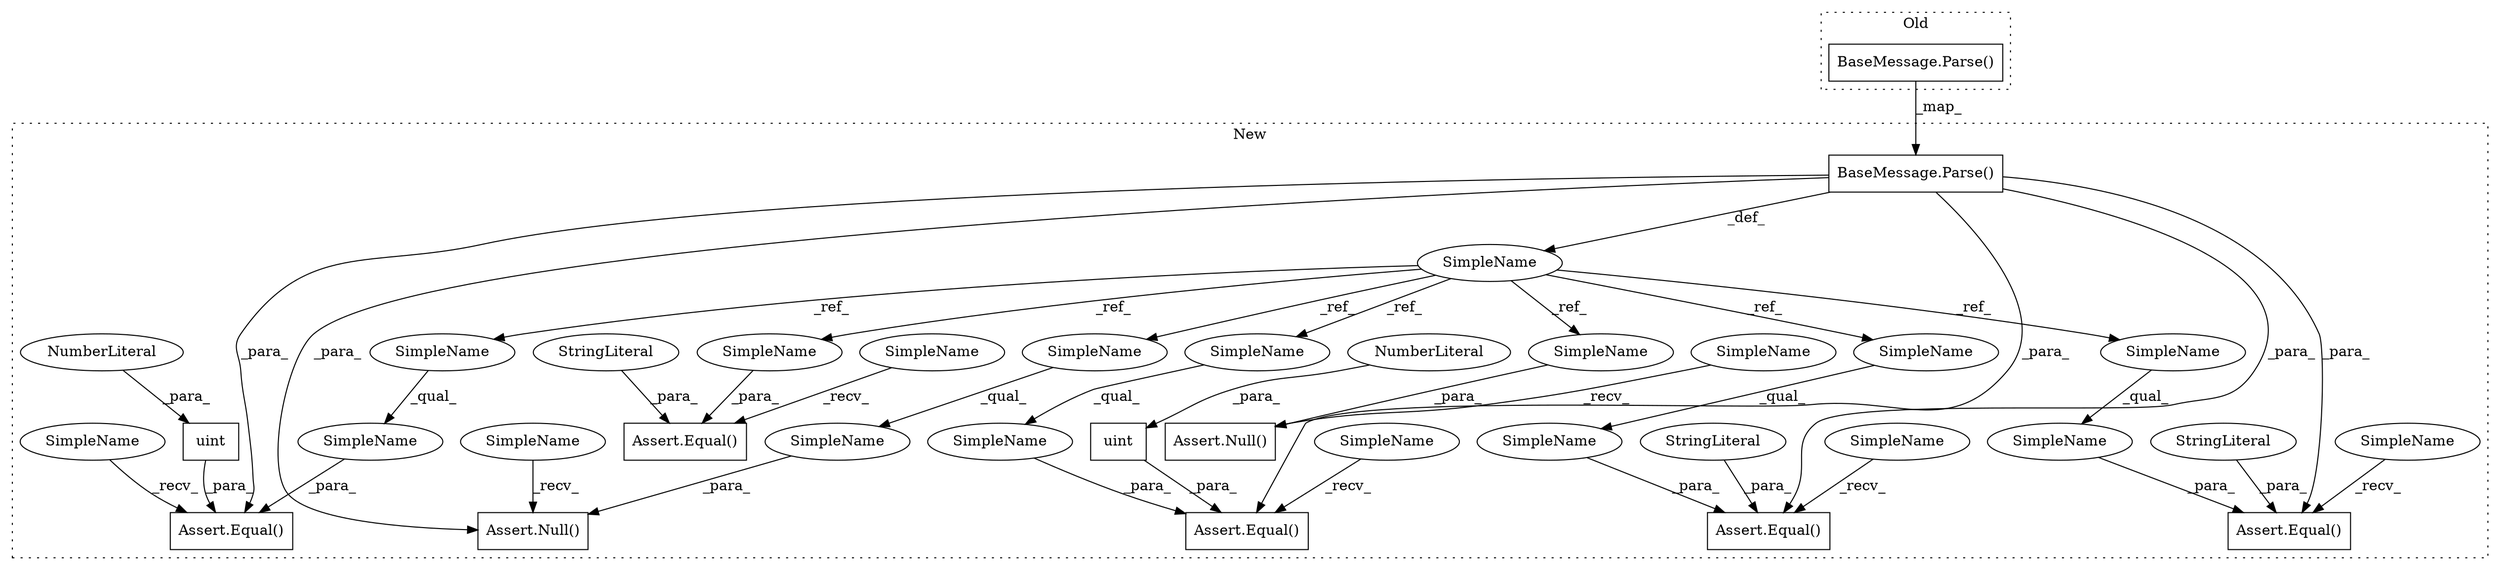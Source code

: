 digraph G {
subgraph cluster0 {
1 [label="BaseMessage.Parse()" a="32" s="7374,7403" l="6,1" shape="box"];
label = "Old";
style="dotted";
}
subgraph cluster1 {
2 [label="BaseMessage.Parse()" a="32" s="9046,9105" l="36,1" shape="box"];
3 [label="SimpleName" a="42" s="9014" l="17" shape="ellipse"];
4 [label="SimpleName" a="42" s="9531" l="34" shape="ellipse"];
5 [label="SimpleName" a="42" s="9477" l="27" shape="ellipse"];
6 [label="Assert.Equal()" a="32" s="9459,9504" l="6,1" shape="box"];
7 [label="SimpleName" a="42" s="9339" l="32" shape="ellipse"];
8 [label="Assert.Equal()" a="32" s="9317,9371" l="6,1" shape="box"];
9 [label="SimpleName" a="42" s="9266" l="29" shape="ellipse"];
10 [label="Assert.Equal()" a="32" s="9221,9295" l="6,1" shape="box"];
11 [label="SimpleName" a="42" s="9413" l="24" shape="ellipse"];
12 [label="Assert.Equal()" a="32" s="9393,9437" l="6,1" shape="box"];
13 [label="Assert.Null()" a="32" s="9140,9162" l="5,38" shape="box"];
14 [label="uint" a="11" s="9465" l="6" shape="box"];
15 [label="NumberLiteral" a="34" s="9471" l="4" shape="ellipse"];
16 [label="uint" a="11" s="9399" l="6" shape="box"];
17 [label="NumberLiteral" a="34" s="9405" l="6" shape="ellipse"];
18 [label="StringLiteral" a="45" s="9323" l="14" shape="ellipse"];
19 [label="StringLiteral" a="45" s="9227" l="37" shape="ellipse"];
20 [label="Assert.Null()" a="32" s="9526,9565" l="5,1" shape="box"];
21 [label="Assert.Equal()" a="32" s="9587,9615" l="6,30" shape="box"];
22 [label="StringLiteral" a="45" s="9593" l="3" shape="ellipse"];
23 [label="SimpleName" a="42" s="9413" l="17" shape="ellipse"];
24 [label="SimpleName" a="42" s="9145" l="17" shape="ellipse"];
25 [label="SimpleName" a="42" s="9598" l="17" shape="ellipse"];
26 [label="SimpleName" a="42" s="9266" l="17" shape="ellipse"];
27 [label="SimpleName" a="42" s="9339" l="17" shape="ellipse"];
28 [label="SimpleName" a="42" s="9531" l="17" shape="ellipse"];
29 [label="SimpleName" a="42" s="9477" l="17" shape="ellipse"];
30 [label="SimpleName" a="42" s="9386" l="6" shape="ellipse"];
31 [label="SimpleName" a="42" s="9580" l="6" shape="ellipse"];
32 [label="SimpleName" a="42" s="9133" l="6" shape="ellipse"];
33 [label="SimpleName" a="42" s="9310" l="6" shape="ellipse"];
34 [label="SimpleName" a="42" s="9452" l="6" shape="ellipse"];
35 [label="SimpleName" a="42" s="9519" l="6" shape="ellipse"];
36 [label="SimpleName" a="42" s="9214" l="6" shape="ellipse"];
label = "New";
style="dotted";
}
1 -> 2 [label="_map_"];
2 -> 20 [label="_para_"];
2 -> 12 [label="_para_"];
2 -> 6 [label="_para_"];
2 -> 8 [label="_para_"];
2 -> 10 [label="_para_"];
2 -> 3 [label="_def_"];
3 -> 28 [label="_ref_"];
3 -> 26 [label="_ref_"];
3 -> 24 [label="_ref_"];
3 -> 23 [label="_ref_"];
3 -> 25 [label="_ref_"];
3 -> 29 [label="_ref_"];
3 -> 27 [label="_ref_"];
4 -> 20 [label="_para_"];
5 -> 6 [label="_para_"];
7 -> 8 [label="_para_"];
9 -> 10 [label="_para_"];
11 -> 12 [label="_para_"];
14 -> 6 [label="_para_"];
15 -> 14 [label="_para_"];
16 -> 12 [label="_para_"];
17 -> 16 [label="_para_"];
18 -> 8 [label="_para_"];
19 -> 10 [label="_para_"];
22 -> 21 [label="_para_"];
23 -> 11 [label="_qual_"];
24 -> 13 [label="_para_"];
25 -> 21 [label="_para_"];
26 -> 9 [label="_qual_"];
27 -> 7 [label="_qual_"];
28 -> 4 [label="_qual_"];
29 -> 5 [label="_qual_"];
30 -> 12 [label="_recv_"];
31 -> 21 [label="_recv_"];
32 -> 13 [label="_recv_"];
33 -> 8 [label="_recv_"];
34 -> 6 [label="_recv_"];
35 -> 20 [label="_recv_"];
36 -> 10 [label="_recv_"];
}